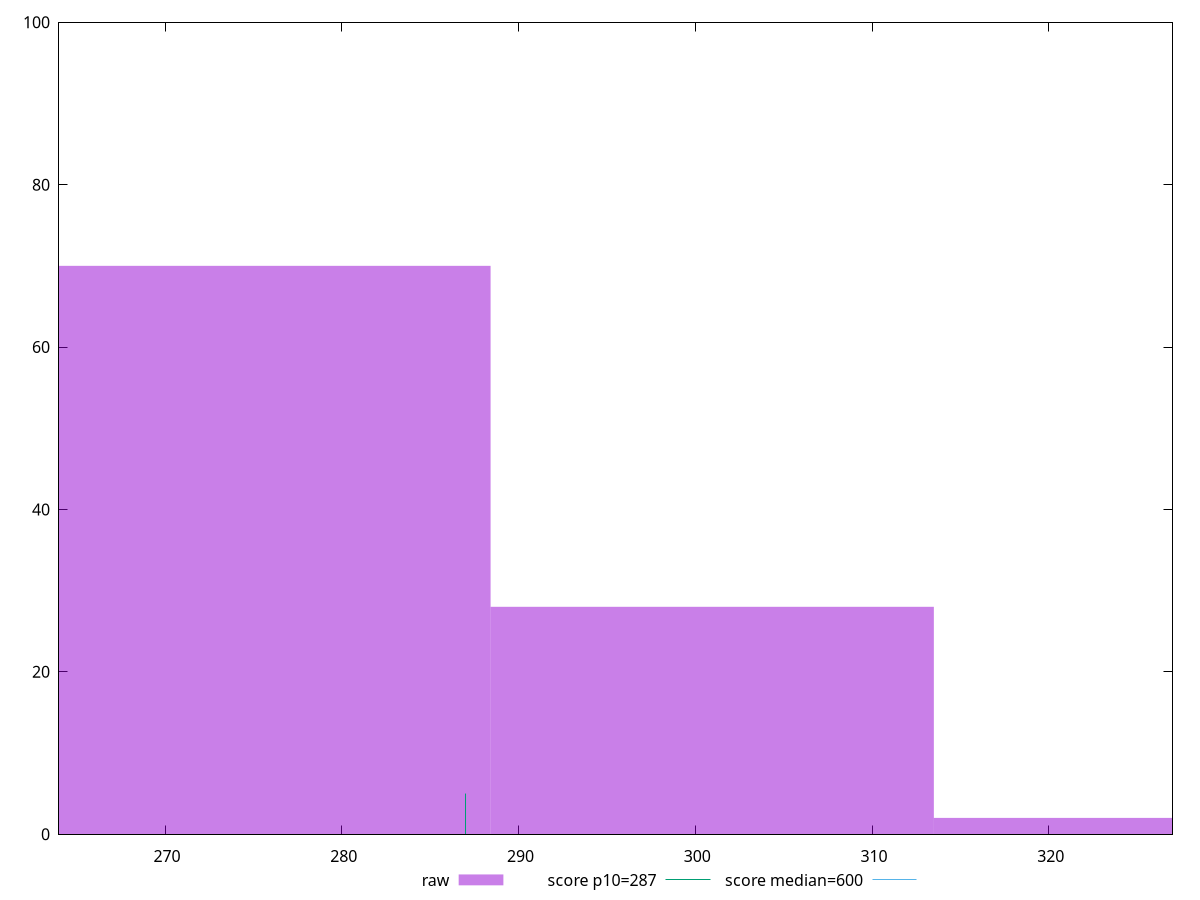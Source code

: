 reset

$raw <<EOF
300.95818836471176 28
275.8783393343191 70
326.03803739510437 2
EOF

set key outside below
set boxwidth 25.079849030392644
set xrange [264:326.99999999999727]
set yrange [0:100]
set style fill transparent solid 0.5 noborder

set parametric
set terminal svg size 640, 490 enhanced background rgb 'white'
set output "report_00007_2020-12-11T15:55:29.892Z/total-blocking-time/samples/pages+cached+nointeractive/raw/histogram.svg"

plot $raw title "raw" with boxes, \
     287,t title "score p10=287", \
     600,t title "score median=600"

reset

